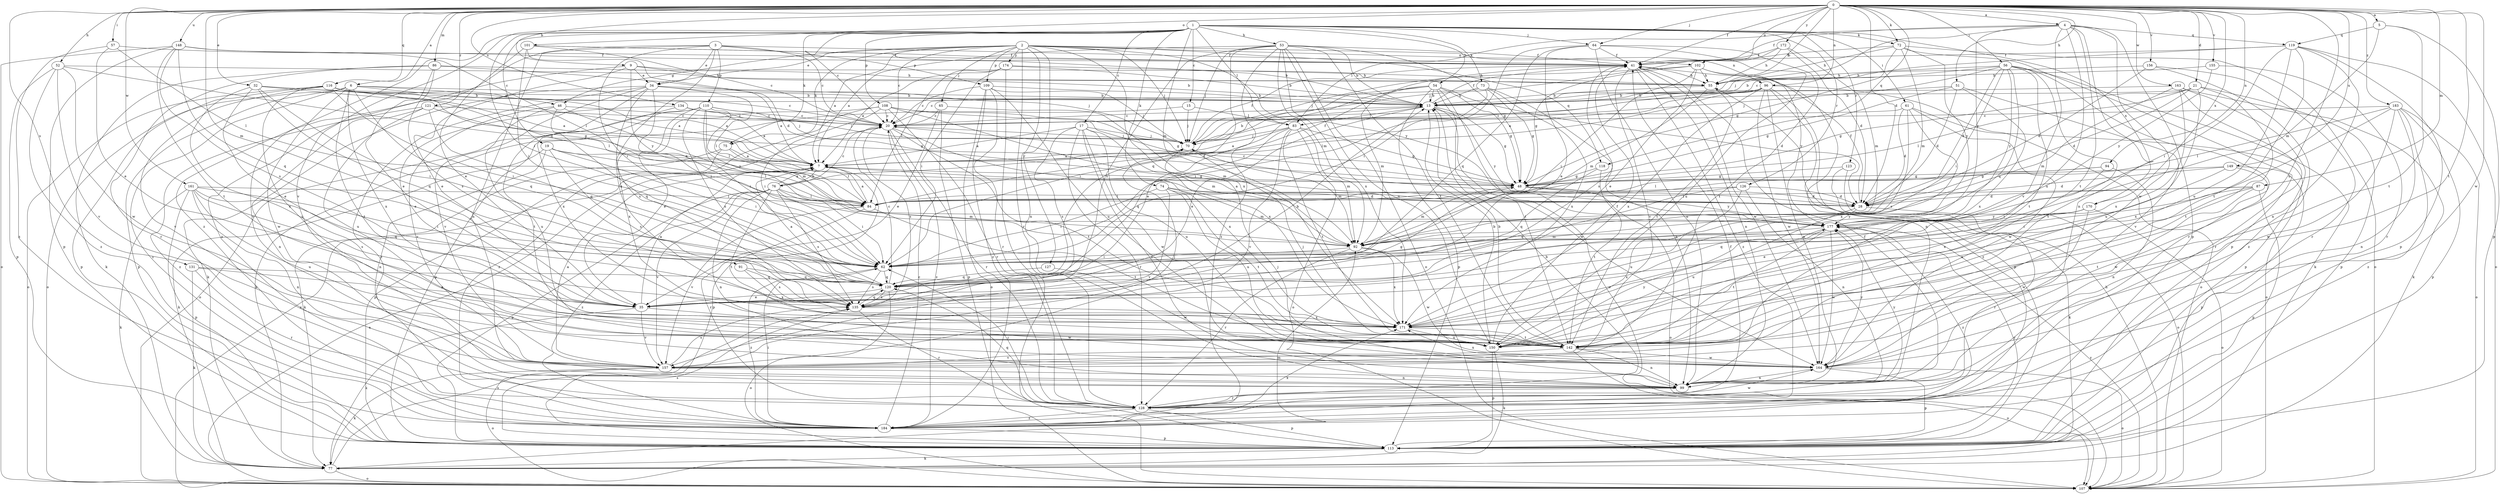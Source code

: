 strict digraph  {
0;
1;
2;
3;
4;
5;
6;
7;
9;
13;
15;
17;
19;
20;
21;
28;
32;
34;
35;
41;
46;
48;
51;
52;
53;
54;
55;
56;
57;
61;
62;
64;
65;
70;
72;
73;
74;
75;
76;
77;
83;
84;
86;
87;
91;
92;
94;
96;
99;
101;
102;
107;
108;
109;
110;
113;
116;
118;
119;
120;
121;
123;
126;
127;
128;
131;
134;
135;
142;
148;
149;
150;
155;
156;
157;
161;
163;
164;
170;
171;
172;
174;
177;
183;
184;
0 -> 4  [label=a];
0 -> 5  [label=a];
0 -> 6  [label=a];
0 -> 9  [label=b];
0 -> 13  [label=b];
0 -> 21  [label=d];
0 -> 28  [label=d];
0 -> 32  [label=e];
0 -> 41  [label=f];
0 -> 51  [label=h];
0 -> 52  [label=h];
0 -> 56  [label=i];
0 -> 57  [label=i];
0 -> 64  [label=j];
0 -> 72  [label=k];
0 -> 86  [label=m];
0 -> 87  [label=m];
0 -> 91  [label=m];
0 -> 94  [label=n];
0 -> 96  [label=n];
0 -> 101  [label=o];
0 -> 102  [label=o];
0 -> 116  [label=q];
0 -> 118  [label=q];
0 -> 121  [label=r];
0 -> 131  [label=s];
0 -> 134  [label=s];
0 -> 142  [label=t];
0 -> 148  [label=u];
0 -> 149  [label=u];
0 -> 150  [label=u];
0 -> 155  [label=v];
0 -> 156  [label=v];
0 -> 161  [label=w];
0 -> 163  [label=w];
0 -> 164  [label=w];
0 -> 170  [label=x];
0 -> 172  [label=y];
0 -> 183  [label=z];
1 -> 15  [label=c];
1 -> 17  [label=c];
1 -> 19  [label=c];
1 -> 20  [label=c];
1 -> 53  [label=h];
1 -> 54  [label=h];
1 -> 61  [label=i];
1 -> 62  [label=i];
1 -> 64  [label=j];
1 -> 72  [label=k];
1 -> 73  [label=k];
1 -> 74  [label=k];
1 -> 75  [label=k];
1 -> 83  [label=l];
1 -> 92  [label=m];
1 -> 108  [label=p];
1 -> 123  [label=r];
1 -> 126  [label=r];
1 -> 157  [label=v];
1 -> 170  [label=x];
1 -> 184  [label=z];
2 -> 7  [label=a];
2 -> 20  [label=c];
2 -> 34  [label=e];
2 -> 46  [label=g];
2 -> 65  [label=j];
2 -> 70  [label=j];
2 -> 75  [label=k];
2 -> 96  [label=n];
2 -> 99  [label=n];
2 -> 102  [label=o];
2 -> 109  [label=p];
2 -> 118  [label=q];
2 -> 127  [label=r];
2 -> 128  [label=r];
2 -> 171  [label=x];
2 -> 174  [label=y];
2 -> 177  [label=y];
3 -> 20  [label=c];
3 -> 34  [label=e];
3 -> 41  [label=f];
3 -> 62  [label=i];
3 -> 99  [label=n];
3 -> 109  [label=p];
3 -> 110  [label=p];
3 -> 171  [label=x];
3 -> 184  [label=z];
4 -> 41  [label=f];
4 -> 70  [label=j];
4 -> 83  [label=l];
4 -> 99  [label=n];
4 -> 113  [label=p];
4 -> 119  [label=q];
4 -> 142  [label=t];
4 -> 150  [label=u];
4 -> 157  [label=v];
4 -> 164  [label=w];
4 -> 177  [label=y];
5 -> 92  [label=m];
5 -> 113  [label=p];
5 -> 119  [label=q];
5 -> 142  [label=t];
6 -> 7  [label=a];
6 -> 13  [label=b];
6 -> 46  [label=g];
6 -> 107  [label=o];
6 -> 113  [label=p];
6 -> 120  [label=q];
6 -> 142  [label=t];
6 -> 164  [label=w];
6 -> 171  [label=x];
6 -> 184  [label=z];
7 -> 48  [label=g];
7 -> 76  [label=k];
7 -> 113  [label=p];
9 -> 13  [label=b];
9 -> 34  [label=e];
9 -> 35  [label=e];
9 -> 55  [label=h];
9 -> 157  [label=v];
9 -> 177  [label=y];
13 -> 20  [label=c];
13 -> 35  [label=e];
13 -> 41  [label=f];
13 -> 48  [label=g];
13 -> 83  [label=l];
13 -> 164  [label=w];
13 -> 177  [label=y];
15 -> 70  [label=j];
15 -> 83  [label=l];
15 -> 113  [label=p];
17 -> 7  [label=a];
17 -> 70  [label=j];
17 -> 92  [label=m];
17 -> 99  [label=n];
17 -> 128  [label=r];
17 -> 135  [label=s];
17 -> 150  [label=u];
17 -> 164  [label=w];
19 -> 7  [label=a];
19 -> 62  [label=i];
19 -> 77  [label=k];
19 -> 84  [label=l];
19 -> 99  [label=n];
19 -> 135  [label=s];
20 -> 70  [label=j];
20 -> 128  [label=r];
20 -> 135  [label=s];
20 -> 142  [label=t];
20 -> 171  [label=x];
20 -> 184  [label=z];
21 -> 13  [label=b];
21 -> 28  [label=d];
21 -> 48  [label=g];
21 -> 84  [label=l];
21 -> 113  [label=p];
21 -> 142  [label=t];
21 -> 150  [label=u];
28 -> 7  [label=a];
28 -> 41  [label=f];
28 -> 128  [label=r];
28 -> 150  [label=u];
28 -> 177  [label=y];
32 -> 7  [label=a];
32 -> 13  [label=b];
32 -> 35  [label=e];
32 -> 48  [label=g];
32 -> 62  [label=i];
32 -> 120  [label=q];
32 -> 171  [label=x];
34 -> 7  [label=a];
34 -> 13  [label=b];
34 -> 62  [label=i];
34 -> 77  [label=k];
34 -> 84  [label=l];
34 -> 135  [label=s];
34 -> 157  [label=v];
34 -> 171  [label=x];
34 -> 184  [label=z];
35 -> 7  [label=a];
35 -> 48  [label=g];
35 -> 77  [label=k];
35 -> 157  [label=v];
35 -> 164  [label=w];
41 -> 55  [label=h];
41 -> 99  [label=n];
41 -> 135  [label=s];
41 -> 157  [label=v];
41 -> 164  [label=w];
41 -> 184  [label=z];
46 -> 20  [label=c];
46 -> 120  [label=q];
46 -> 150  [label=u];
46 -> 157  [label=v];
46 -> 177  [label=y];
48 -> 20  [label=c];
48 -> 28  [label=d];
48 -> 92  [label=m];
48 -> 107  [label=o];
48 -> 177  [label=y];
51 -> 13  [label=b];
51 -> 28  [label=d];
51 -> 48  [label=g];
51 -> 157  [label=v];
51 -> 171  [label=x];
52 -> 28  [label=d];
52 -> 55  [label=h];
52 -> 113  [label=p];
52 -> 157  [label=v];
52 -> 164  [label=w];
52 -> 184  [label=z];
53 -> 7  [label=a];
53 -> 13  [label=b];
53 -> 41  [label=f];
53 -> 48  [label=g];
53 -> 70  [label=j];
53 -> 92  [label=m];
53 -> 107  [label=o];
53 -> 120  [label=q];
53 -> 135  [label=s];
53 -> 142  [label=t];
53 -> 150  [label=u];
53 -> 171  [label=x];
53 -> 184  [label=z];
54 -> 13  [label=b];
54 -> 28  [label=d];
54 -> 35  [label=e];
54 -> 48  [label=g];
54 -> 62  [label=i];
54 -> 92  [label=m];
54 -> 107  [label=o];
54 -> 113  [label=p];
54 -> 142  [label=t];
55 -> 13  [label=b];
55 -> 92  [label=m];
55 -> 142  [label=t];
56 -> 13  [label=b];
56 -> 28  [label=d];
56 -> 55  [label=h];
56 -> 62  [label=i];
56 -> 70  [label=j];
56 -> 77  [label=k];
56 -> 120  [label=q];
56 -> 128  [label=r];
56 -> 142  [label=t];
56 -> 157  [label=v];
56 -> 177  [label=y];
57 -> 35  [label=e];
57 -> 41  [label=f];
57 -> 84  [label=l];
57 -> 184  [label=z];
61 -> 20  [label=c];
61 -> 28  [label=d];
61 -> 107  [label=o];
61 -> 135  [label=s];
61 -> 164  [label=w];
61 -> 171  [label=x];
62 -> 120  [label=q];
62 -> 135  [label=s];
62 -> 184  [label=z];
64 -> 35  [label=e];
64 -> 41  [label=f];
64 -> 62  [label=i];
64 -> 99  [label=n];
64 -> 120  [label=q];
64 -> 142  [label=t];
64 -> 150  [label=u];
65 -> 20  [label=c];
65 -> 35  [label=e];
65 -> 92  [label=m];
65 -> 113  [label=p];
70 -> 7  [label=a];
70 -> 13  [label=b];
70 -> 41  [label=f];
70 -> 92  [label=m];
72 -> 41  [label=f];
72 -> 48  [label=g];
72 -> 55  [label=h];
72 -> 92  [label=m];
72 -> 107  [label=o];
72 -> 113  [label=p];
72 -> 177  [label=y];
73 -> 13  [label=b];
73 -> 20  [label=c];
73 -> 48  [label=g];
73 -> 62  [label=i];
73 -> 99  [label=n];
73 -> 171  [label=x];
74 -> 28  [label=d];
74 -> 62  [label=i];
74 -> 92  [label=m];
74 -> 142  [label=t];
74 -> 150  [label=u];
74 -> 157  [label=v];
75 -> 7  [label=a];
75 -> 77  [label=k];
75 -> 84  [label=l];
75 -> 113  [label=p];
76 -> 7  [label=a];
76 -> 20  [label=c];
76 -> 41  [label=f];
76 -> 62  [label=i];
76 -> 84  [label=l];
76 -> 92  [label=m];
76 -> 99  [label=n];
76 -> 113  [label=p];
76 -> 135  [label=s];
76 -> 142  [label=t];
76 -> 157  [label=v];
76 -> 184  [label=z];
77 -> 92  [label=m];
77 -> 107  [label=o];
77 -> 135  [label=s];
83 -> 7  [label=a];
83 -> 48  [label=g];
83 -> 70  [label=j];
83 -> 92  [label=m];
83 -> 107  [label=o];
83 -> 120  [label=q];
83 -> 142  [label=t];
83 -> 157  [label=v];
84 -> 7  [label=a];
84 -> 128  [label=r];
84 -> 142  [label=t];
84 -> 157  [label=v];
86 -> 35  [label=e];
86 -> 55  [label=h];
86 -> 70  [label=j];
86 -> 77  [label=k];
86 -> 128  [label=r];
86 -> 135  [label=s];
87 -> 28  [label=d];
87 -> 62  [label=i];
87 -> 84  [label=l];
87 -> 113  [label=p];
87 -> 142  [label=t];
87 -> 171  [label=x];
91 -> 120  [label=q];
91 -> 135  [label=s];
91 -> 171  [label=x];
92 -> 62  [label=i];
92 -> 128  [label=r];
92 -> 164  [label=w];
92 -> 171  [label=x];
94 -> 48  [label=g];
94 -> 62  [label=i];
94 -> 84  [label=l];
94 -> 99  [label=n];
96 -> 7  [label=a];
96 -> 13  [label=b];
96 -> 84  [label=l];
96 -> 99  [label=n];
96 -> 107  [label=o];
96 -> 113  [label=p];
96 -> 164  [label=w];
96 -> 171  [label=x];
96 -> 184  [label=z];
99 -> 70  [label=j];
99 -> 128  [label=r];
99 -> 177  [label=y];
101 -> 13  [label=b];
101 -> 20  [label=c];
101 -> 28  [label=d];
101 -> 35  [label=e];
101 -> 41  [label=f];
101 -> 62  [label=i];
102 -> 35  [label=e];
102 -> 48  [label=g];
102 -> 55  [label=h];
102 -> 62  [label=i];
102 -> 70  [label=j];
102 -> 99  [label=n];
102 -> 177  [label=y];
107 -> 7  [label=a];
107 -> 20  [label=c];
107 -> 55  [label=h];
107 -> 177  [label=y];
108 -> 20  [label=c];
108 -> 28  [label=d];
108 -> 35  [label=e];
108 -> 48  [label=g];
108 -> 62  [label=i];
108 -> 128  [label=r];
108 -> 171  [label=x];
108 -> 184  [label=z];
109 -> 13  [label=b];
109 -> 20  [label=c];
109 -> 70  [label=j];
109 -> 107  [label=o];
109 -> 128  [label=r];
109 -> 150  [label=u];
109 -> 184  [label=z];
110 -> 20  [label=c];
110 -> 62  [label=i];
110 -> 70  [label=j];
110 -> 77  [label=k];
110 -> 84  [label=l];
110 -> 92  [label=m];
110 -> 107  [label=o];
110 -> 135  [label=s];
110 -> 171  [label=x];
113 -> 77  [label=k];
113 -> 135  [label=s];
113 -> 177  [label=y];
116 -> 7  [label=a];
116 -> 13  [label=b];
116 -> 20  [label=c];
116 -> 62  [label=i];
116 -> 84  [label=l];
116 -> 107  [label=o];
116 -> 113  [label=p];
116 -> 150  [label=u];
116 -> 157  [label=v];
118 -> 48  [label=g];
118 -> 120  [label=q];
118 -> 142  [label=t];
119 -> 20  [label=c];
119 -> 41  [label=f];
119 -> 62  [label=i];
119 -> 99  [label=n];
119 -> 107  [label=o];
119 -> 113  [label=p];
119 -> 142  [label=t];
119 -> 150  [label=u];
120 -> 7  [label=a];
120 -> 20  [label=c];
120 -> 35  [label=e];
120 -> 107  [label=o];
120 -> 135  [label=s];
121 -> 20  [label=c];
121 -> 48  [label=g];
121 -> 99  [label=n];
121 -> 120  [label=q];
121 -> 150  [label=u];
121 -> 184  [label=z];
123 -> 48  [label=g];
123 -> 77  [label=k];
123 -> 107  [label=o];
126 -> 28  [label=d];
126 -> 84  [label=l];
126 -> 99  [label=n];
126 -> 120  [label=q];
126 -> 150  [label=u];
127 -> 120  [label=q];
127 -> 164  [label=w];
128 -> 13  [label=b];
128 -> 41  [label=f];
128 -> 62  [label=i];
128 -> 113  [label=p];
128 -> 120  [label=q];
128 -> 164  [label=w];
128 -> 184  [label=z];
131 -> 35  [label=e];
131 -> 77  [label=k];
131 -> 120  [label=q];
131 -> 128  [label=r];
134 -> 7  [label=a];
134 -> 20  [label=c];
134 -> 35  [label=e];
134 -> 70  [label=j];
134 -> 142  [label=t];
135 -> 13  [label=b];
135 -> 120  [label=q];
135 -> 128  [label=r];
135 -> 171  [label=x];
142 -> 13  [label=b];
142 -> 70  [label=j];
142 -> 99  [label=n];
142 -> 107  [label=o];
142 -> 157  [label=v];
142 -> 164  [label=w];
148 -> 41  [label=f];
148 -> 84  [label=l];
148 -> 107  [label=o];
148 -> 113  [label=p];
148 -> 120  [label=q];
148 -> 135  [label=s];
148 -> 142  [label=t];
149 -> 28  [label=d];
149 -> 48  [label=g];
149 -> 113  [label=p];
149 -> 164  [label=w];
149 -> 171  [label=x];
150 -> 13  [label=b];
150 -> 41  [label=f];
150 -> 77  [label=k];
150 -> 113  [label=p];
150 -> 177  [label=y];
155 -> 55  [label=h];
155 -> 128  [label=r];
155 -> 177  [label=y];
156 -> 28  [label=d];
156 -> 55  [label=h];
156 -> 128  [label=r];
156 -> 184  [label=z];
157 -> 7  [label=a];
157 -> 70  [label=j];
157 -> 77  [label=k];
157 -> 99  [label=n];
157 -> 107  [label=o];
157 -> 135  [label=s];
161 -> 62  [label=i];
161 -> 77  [label=k];
161 -> 84  [label=l];
161 -> 99  [label=n];
161 -> 113  [label=p];
161 -> 120  [label=q];
161 -> 135  [label=s];
161 -> 150  [label=u];
163 -> 13  [label=b];
163 -> 77  [label=k];
163 -> 92  [label=m];
163 -> 113  [label=p];
163 -> 128  [label=r];
163 -> 171  [label=x];
164 -> 99  [label=n];
164 -> 107  [label=o];
164 -> 113  [label=p];
164 -> 171  [label=x];
164 -> 177  [label=y];
170 -> 35  [label=e];
170 -> 107  [label=o];
170 -> 120  [label=q];
170 -> 164  [label=w];
170 -> 177  [label=y];
171 -> 142  [label=t];
171 -> 150  [label=u];
172 -> 28  [label=d];
172 -> 41  [label=f];
172 -> 55  [label=h];
172 -> 70  [label=j];
172 -> 92  [label=m];
174 -> 7  [label=a];
174 -> 13  [label=b];
174 -> 55  [label=h];
174 -> 62  [label=i];
174 -> 84  [label=l];
174 -> 107  [label=o];
177 -> 92  [label=m];
177 -> 142  [label=t];
177 -> 164  [label=w];
177 -> 171  [label=x];
177 -> 184  [label=z];
183 -> 20  [label=c];
183 -> 84  [label=l];
183 -> 99  [label=n];
183 -> 107  [label=o];
183 -> 113  [label=p];
183 -> 164  [label=w];
183 -> 171  [label=x];
183 -> 184  [label=z];
184 -> 20  [label=c];
184 -> 41  [label=f];
184 -> 62  [label=i];
184 -> 113  [label=p];
184 -> 171  [label=x];
}
